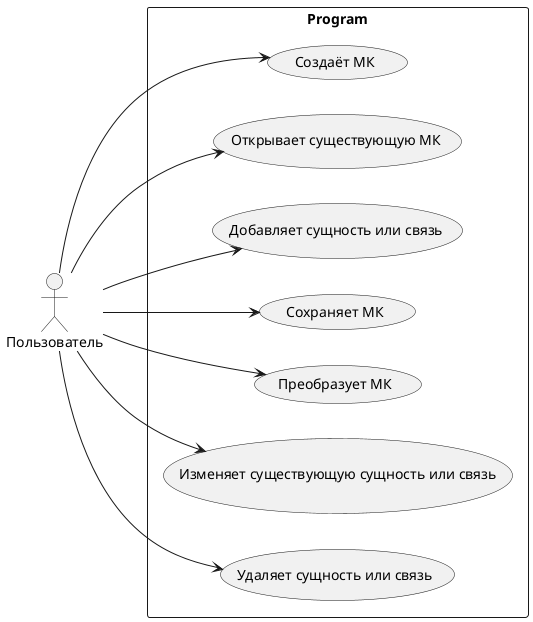 ﻿@startuml usecase
left to right direction
skinparam packageStyle rect
actor Пользователь as User
package Program {
    usecase (Создаёт МК) as uc1
    usecase (Открывает существующую МК) as uc2
    usecase (Добавляет сущность или связь) as uc3
    usecase (Сохраняет МК) as uc4
    usecase (Преобразует МК) as uc5
    usecase (Изменяет существующую сущность или связь) as uc6
    usecase (Удаляет сущность или связь) as uc7
}
User --> uc1
User --> uc2
User --> uc3
User --> uc4
User --> uc5
User --> uc6
User --> uc7
@enduml